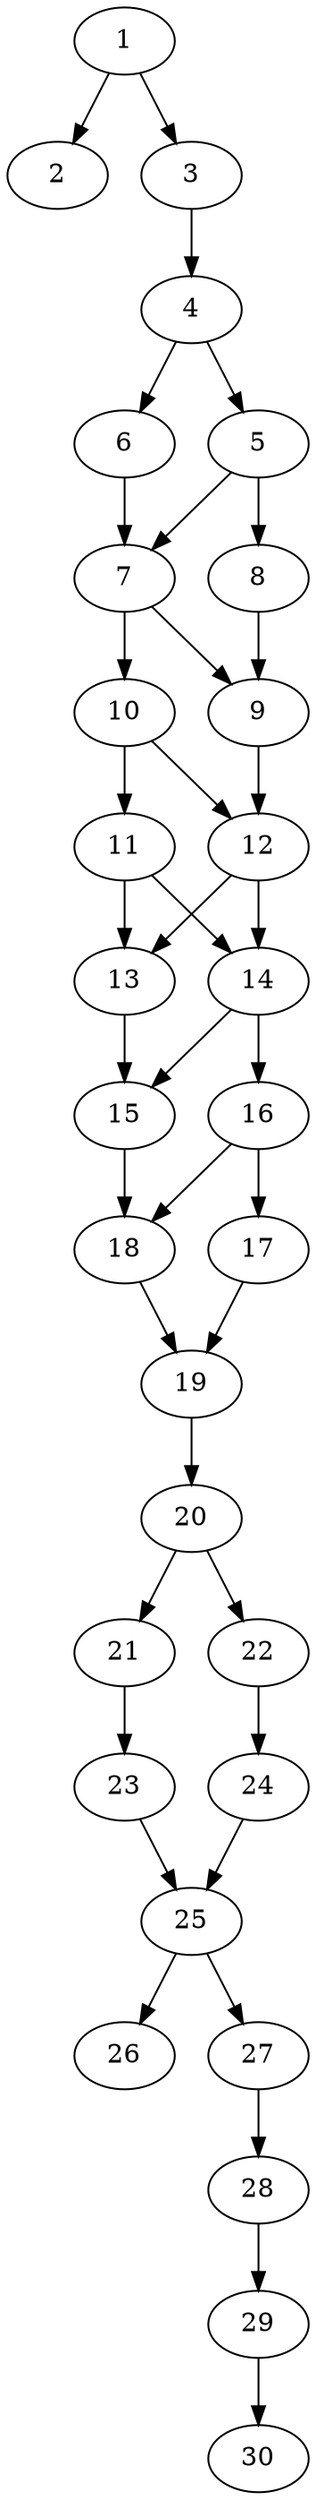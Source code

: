 // DAG automatically generated by daggen at Thu Oct  3 14:04:19 2019
// ./daggen --dot -n 30 --ccr 0.3 --fat 0.3 --regular 0.5 --density 0.6 --mindata 5242880 --maxdata 52428800 
digraph G {
  1 [size="62532267", alpha="0.11", expect_size="18759680"] 
  1 -> 2 [size ="18759680"]
  1 -> 3 [size ="18759680"]
  2 [size="119258453", alpha="0.12", expect_size="35777536"] 
  3 [size="94716587", alpha="0.11", expect_size="28414976"] 
  3 -> 4 [size ="28414976"]
  4 [size="130979840", alpha="0.05", expect_size="39293952"] 
  4 -> 5 [size ="39293952"]
  4 -> 6 [size ="39293952"]
  5 [size="131822933", alpha="0.12", expect_size="39546880"] 
  5 -> 7 [size ="39546880"]
  5 -> 8 [size ="39546880"]
  6 [size="121849173", alpha="0.10", expect_size="36554752"] 
  6 -> 7 [size ="36554752"]
  7 [size="75707733", alpha="0.01", expect_size="22712320"] 
  7 -> 9 [size ="22712320"]
  7 -> 10 [size ="22712320"]
  8 [size="20247893", alpha="0.04", expect_size="6074368"] 
  8 -> 9 [size ="6074368"]
  9 [size="142554453", alpha="0.12", expect_size="42766336"] 
  9 -> 12 [size ="42766336"]
  10 [size="138117120", alpha="0.02", expect_size="41435136"] 
  10 -> 11 [size ="41435136"]
  10 -> 12 [size ="41435136"]
  11 [size="166195200", alpha="0.06", expect_size="49858560"] 
  11 -> 13 [size ="49858560"]
  11 -> 14 [size ="49858560"]
  12 [size="93143040", alpha="0.02", expect_size="27942912"] 
  12 -> 13 [size ="27942912"]
  12 -> 14 [size ="27942912"]
  13 [size="30317227", alpha="0.02", expect_size="9095168"] 
  13 -> 15 [size ="9095168"]
  14 [size="117828267", alpha="0.02", expect_size="35348480"] 
  14 -> 15 [size ="35348480"]
  14 -> 16 [size ="35348480"]
  15 [size="154255360", alpha="0.01", expect_size="46276608"] 
  15 -> 18 [size ="46276608"]
  16 [size="95068160", alpha="0.13", expect_size="28520448"] 
  16 -> 17 [size ="28520448"]
  16 -> 18 [size ="28520448"]
  17 [size="19336533", alpha="0.03", expect_size="5800960"] 
  17 -> 19 [size ="5800960"]
  18 [size="23794347", alpha="0.02", expect_size="7138304"] 
  18 -> 19 [size ="7138304"]
  19 [size="52302507", alpha="0.16", expect_size="15690752"] 
  19 -> 20 [size ="15690752"]
  20 [size="145937067", alpha="0.15", expect_size="43781120"] 
  20 -> 21 [size ="43781120"]
  20 -> 22 [size ="43781120"]
  21 [size="159597227", alpha="0.19", expect_size="47879168"] 
  21 -> 23 [size ="47879168"]
  22 [size="50315947", alpha="0.16", expect_size="15094784"] 
  22 -> 24 [size ="15094784"]
  23 [size="66768213", alpha="0.03", expect_size="20030464"] 
  23 -> 25 [size ="20030464"]
  24 [size="78769493", alpha="0.05", expect_size="23630848"] 
  24 -> 25 [size ="23630848"]
  25 [size="98293760", alpha="0.01", expect_size="29488128"] 
  25 -> 26 [size ="29488128"]
  25 -> 27 [size ="29488128"]
  26 [size="106048853", alpha="0.10", expect_size="31814656"] 
  27 [size="47868587", alpha="0.07", expect_size="14360576"] 
  27 -> 28 [size ="14360576"]
  28 [size="74799787", alpha="0.04", expect_size="22439936"] 
  28 -> 29 [size ="22439936"]
  29 [size="88320000", alpha="0.17", expect_size="26496000"] 
  29 -> 30 [size ="26496000"]
  30 [size="58262187", alpha="0.05", expect_size="17478656"] 
}
